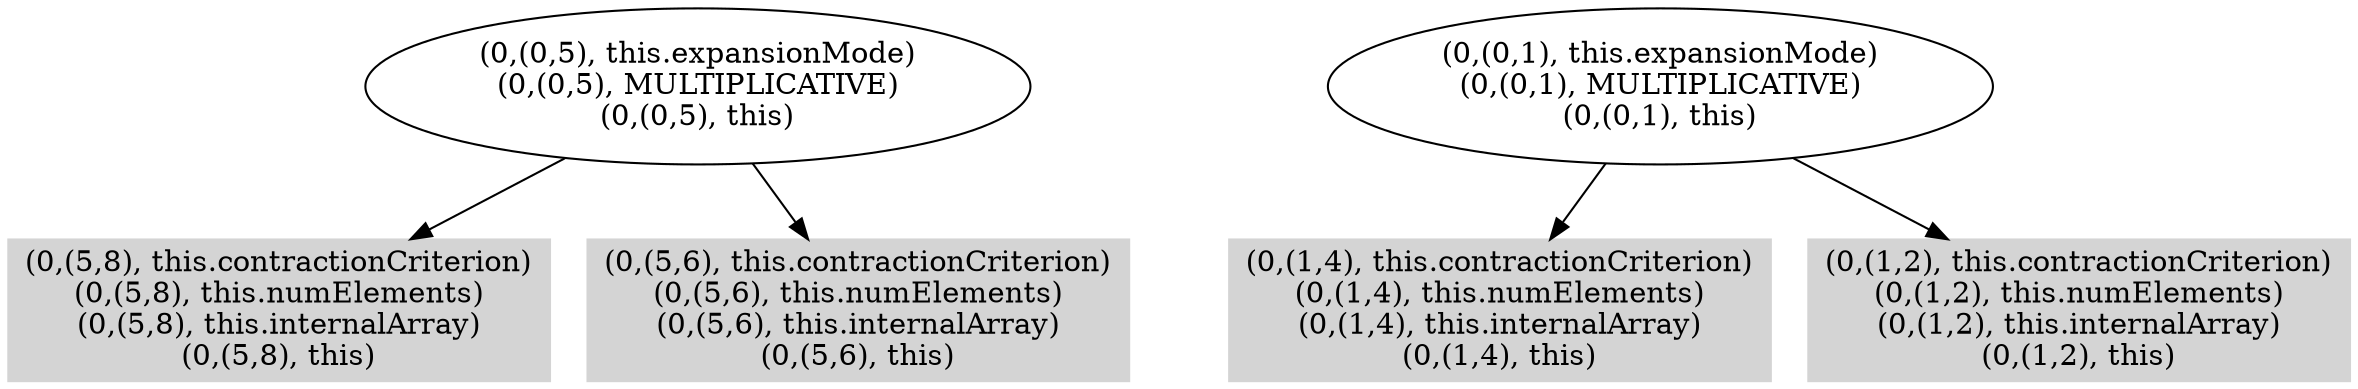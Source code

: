 digraph { 
60 [shape=box,style=filled,color=".0 .0 .83",label="(0,(5,8), this.contractionCriterion)\n(0,(5,8), this.numElements)\n(0,(5,8), this.internalArray)\n(0,(5,8), this)"];
61 [shape=box,style=filled,color=".0 .0 .83",label="(0,(5,6), this.contractionCriterion)\n(0,(5,6), this.numElements)\n(0,(5,6), this.internalArray)\n(0,(5,6), this)"];
62 [label="(0,(0,5), this.expansionMode)\n(0,(0,5), MULTIPLICATIVE)\n(0,(0,5), this)"];
63 [shape=box,style=filled,color=".0 .0 .83",label="(0,(1,4), this.contractionCriterion)\n(0,(1,4), this.numElements)\n(0,(1,4), this.internalArray)\n(0,(1,4), this)"];
64 [shape=box,style=filled,color=".0 .0 .83",label="(0,(1,2), this.contractionCriterion)\n(0,(1,2), this.numElements)\n(0,(1,2), this.internalArray)\n(0,(1,2), this)"];
65 [label="(0,(0,1), this.expansionMode)\n(0,(0,1), MULTIPLICATIVE)\n(0,(0,1), this)"];
62 -> 60;
62 -> 61;
65 -> 63;
65 -> 64;
}